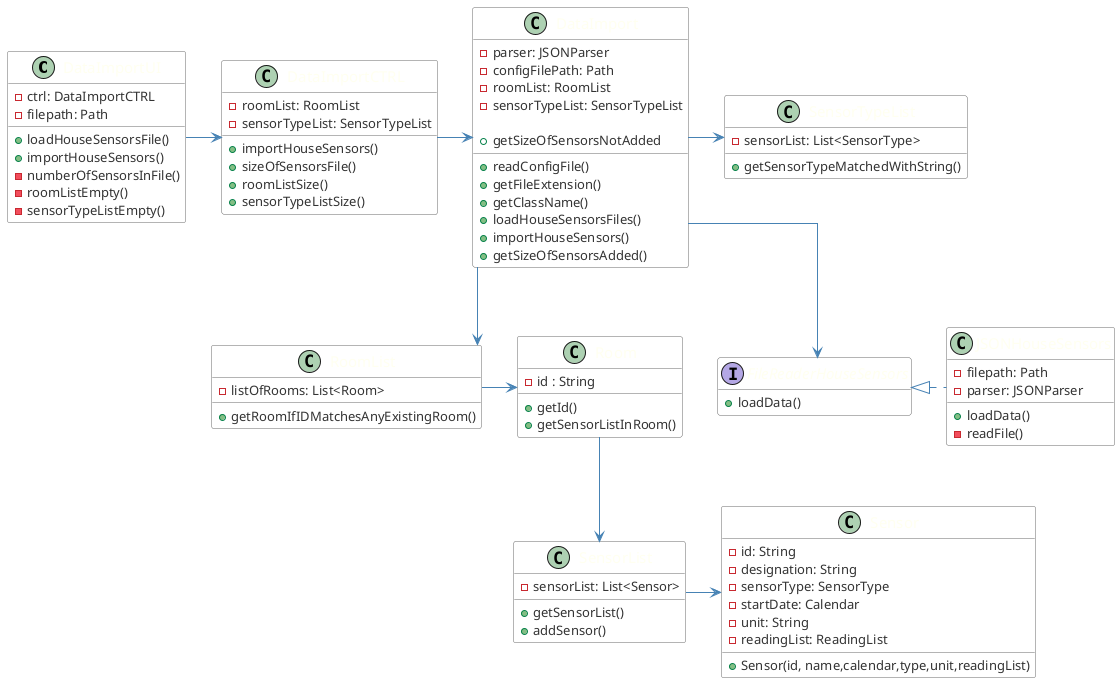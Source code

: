 @startuml
skinparam linetype ortho
hide empty members

skinparam class {
	ArrowColor SteelBlue
	BorderColor Dimgray
	HeaderBackgroundColor SteelBlue
	BackgroundColor White
	FontName Calibri bold
	AttributeFontColor #333
	AttributeFontName Calibri
	AttributeFontSize 13
	FontColor Ivory
	FontSize 15
}

class DataImportUI{
- ctrl: DataImportCTRL
- filepath: Path

+ loadHouseSensorsFile()
+ importHouseSensors()
- numberOfSensorsInFile()
- roomListEmpty()
- sensorTypeListEmpty()

}

class DataImportCTRL{
- roomList: RoomList
- sensorTypeList: SensorTypeList

+ importHouseSensors()
+ sizeOfSensorsFile()
+ roomListSize()
+ sensorTypeListSize()

}

class DataImport{
- parser: JSONParser
- configFilePath: Path
- roomList: RoomList
- sensorTypeList: SensorTypeList

+ readConfigFile()
+ getFileExtension()
+ getClassName()
+ loadHouseSensorsFiles()
+ importHouseSensors()
+ getSizeOfSensorsAdded()
+ getSizeOfSensorsNotAdded
}

interface FileReaderHouseSensors {
+ loadData()
}

class JSONHouseSensors{
- filepath: Path
- parser: JSONParser

+ loadData()
- readFile()
}

class RoomList {
- listOfRooms: List<Room>

+ getRoomIfIDMatchesAnyExistingRoom()
}


class Room {
- id : String

+ getId()
+ getSensorListInRoom()
 }


class SensorTypeList{
- sensorList: List<SensorType>

+ getSensorTypeMatchedWithString()
}

class SensorList{
- sensorList: List<Sensor>

+ getSensorList()
+ addSensor()
}

class Sensor {
- id: String
- designation: String
- sensorType: SensorType
- startDate: Calendar
- unit: String
- readingList: ReadingList

+ Sensor(id, name,calendar,type,unit,readingList)
}

RoomList -> Room
Room --> SensorList
SensorList -> Sensor
DataImportUI -> DataImportCTRL
DataImportCTRL -> DataImport
DataImport -> SensorTypeList
DataImport --> RoomList
DataImport --> FileReaderHouseSensors
FileReaderHouseSensors <|. JSONHouseSensors


@enduml
